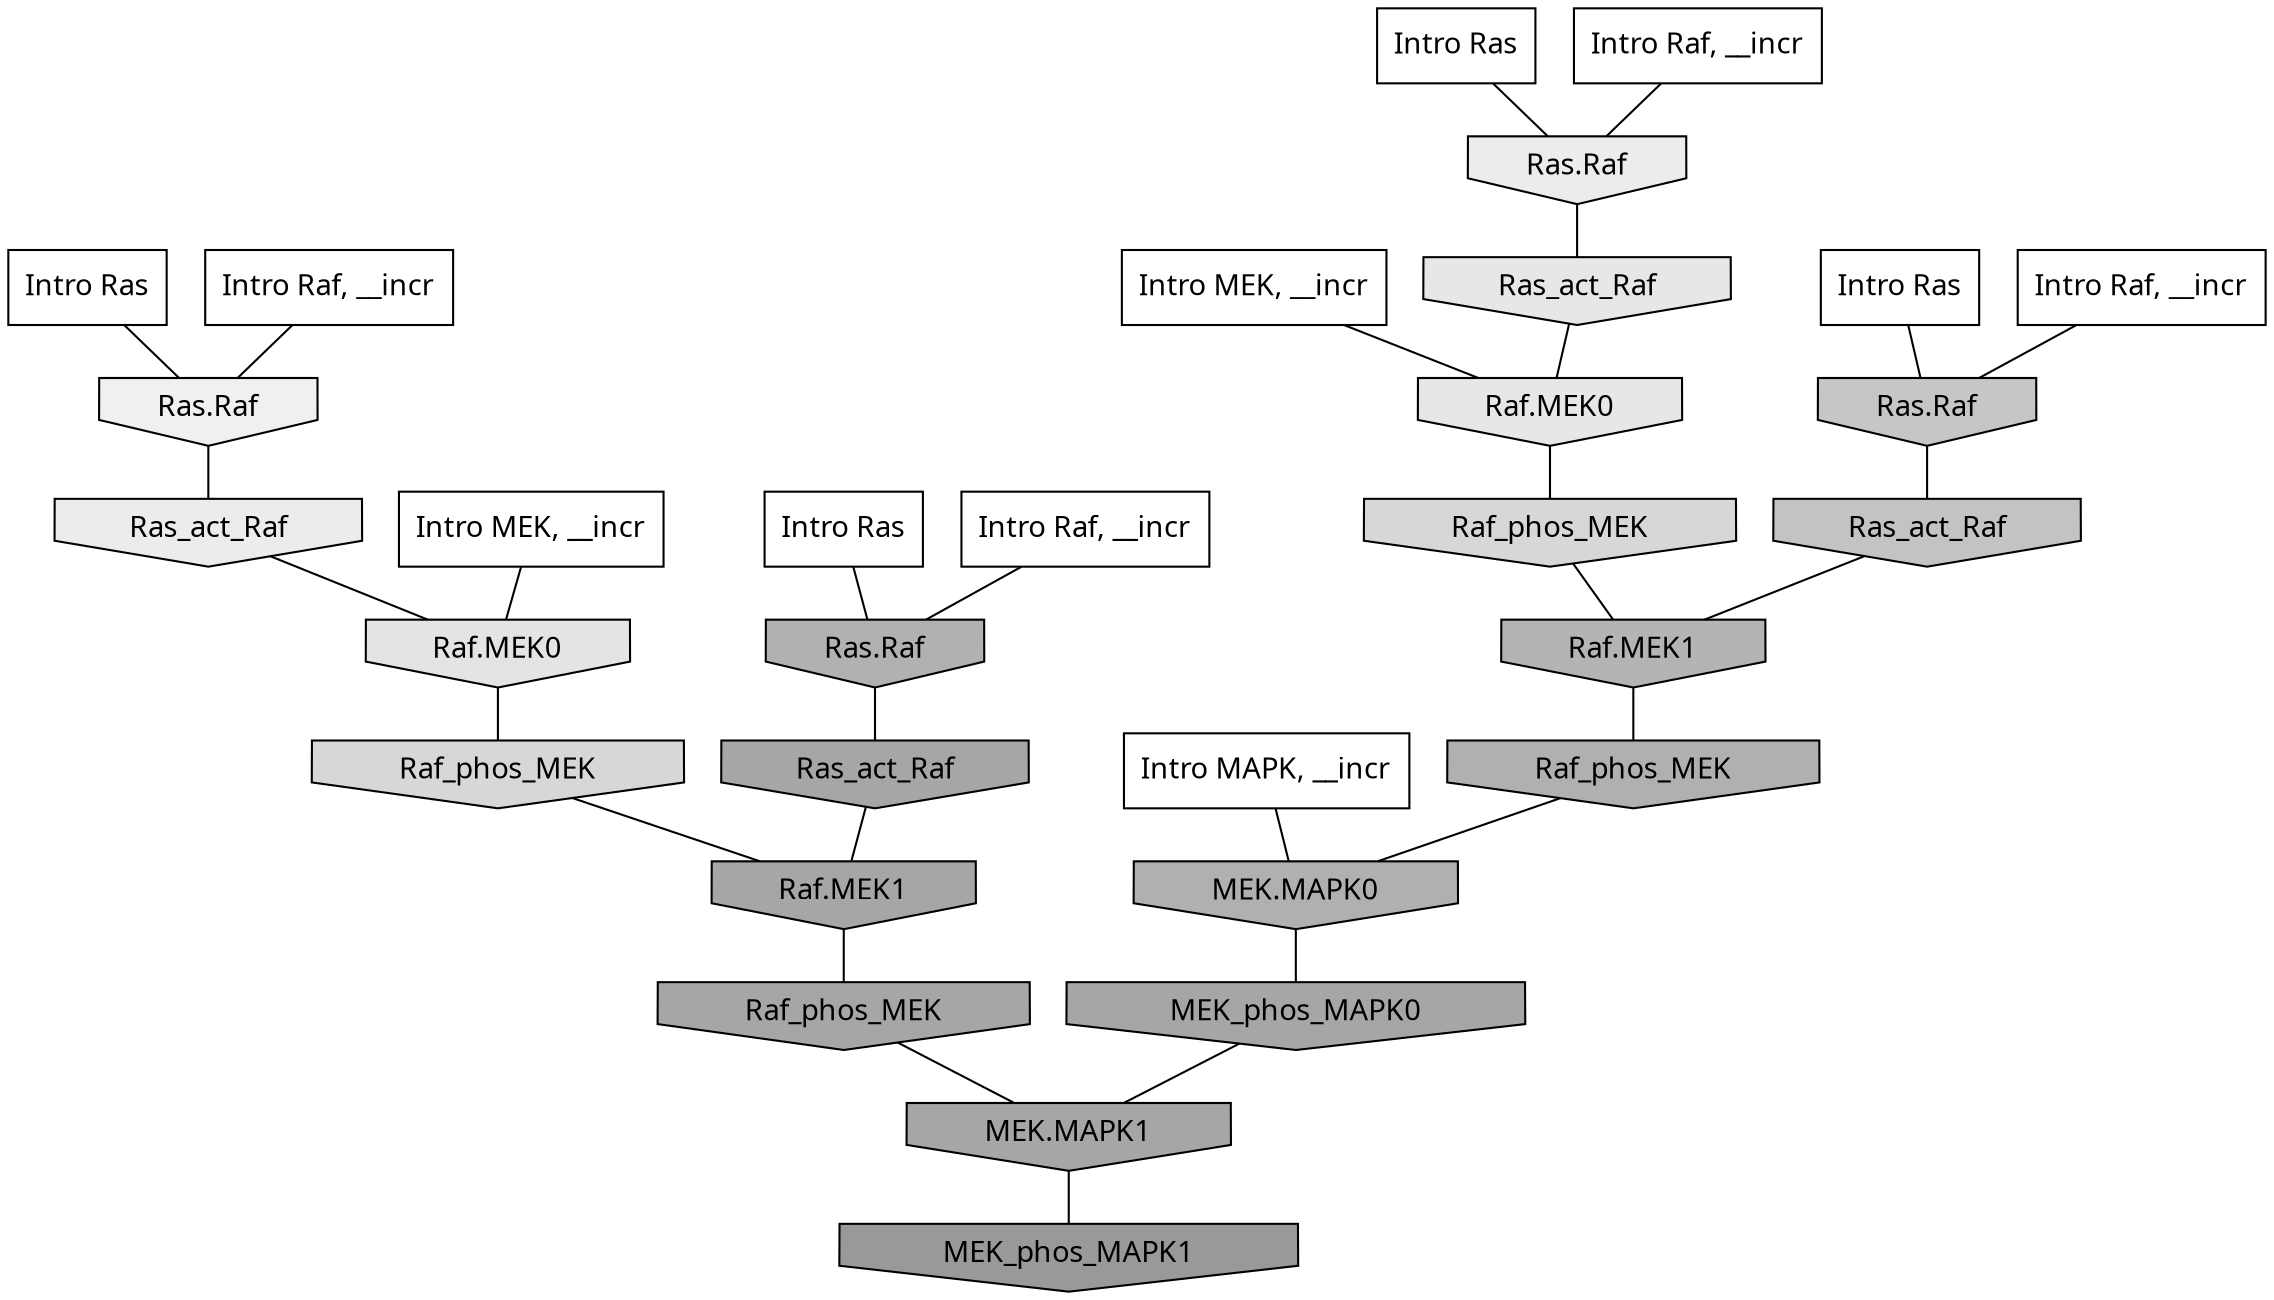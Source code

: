 digraph G{
  rankdir="TB";
  ranksep=0.30;
  node [fontname="CMU Serif"];
  edge [fontname="CMU Serif"];
  
  1 [label="Intro Ras", shape=rectangle, style=filled, fillcolor="0.000 0.000 1.000"]
  
  11 [label="Intro Ras", shape=rectangle, style=filled, fillcolor="0.000 0.000 1.000"]
  
  36 [label="Intro Ras", shape=rectangle, style=filled, fillcolor="0.000 0.000 1.000"]
  
  42 [label="Intro Ras", shape=rectangle, style=filled, fillcolor="0.000 0.000 1.000"]
  
  116 [label="Intro Raf, __incr", shape=rectangle, style=filled, fillcolor="0.000 0.000 1.000"]
  
  422 [label="Intro Raf, __incr", shape=rectangle, style=filled, fillcolor="0.000 0.000 1.000"]
  
  514 [label="Intro Raf, __incr", shape=rectangle, style=filled, fillcolor="0.000 0.000 1.000"]
  
  675 [label="Intro Raf, __incr", shape=rectangle, style=filled, fillcolor="0.000 0.000 1.000"]
  
  1604 [label="Intro MEK, __incr", shape=rectangle, style=filled, fillcolor="0.000 0.000 1.000"]
  
  1908 [label="Intro MEK, __incr", shape=rectangle, style=filled, fillcolor="0.000 0.000 1.000"]
  
  2112 [label="Intro MAPK, __incr", shape=rectangle, style=filled, fillcolor="0.000 0.000 1.000"]
  
  3860 [label="Ras.Raf", shape=invhouse, style=filled, fillcolor="0.000 0.000 0.938"]
  
  4089 [label="Ras_act_Raf", shape=invhouse, style=filled, fillcolor="0.000 0.000 0.924"]
  
  4095 [label="Ras.Raf", shape=invhouse, style=filled, fillcolor="0.000 0.000 0.924"]
  
  4350 [label="Ras_act_Raf", shape=invhouse, style=filled, fillcolor="0.000 0.000 0.906"]
  
  4354 [label="Raf.MEK0", shape=invhouse, style=filled, fillcolor="0.000 0.000 0.906"]
  
  4571 [label="Raf.MEK0", shape=invhouse, style=filled, fillcolor="0.000 0.000 0.892"]
  
  5484 [label="Raf_phos_MEK", shape=invhouse, style=filled, fillcolor="0.000 0.000 0.842"]
  
  5491 [label="Raf_phos_MEK", shape=invhouse, style=filled, fillcolor="0.000 0.000 0.842"]
  
  7010 [label="Ras.Raf", shape=invhouse, style=filled, fillcolor="0.000 0.000 0.776"]
  
  7386 [label="Ras_act_Raf", shape=invhouse, style=filled, fillcolor="0.000 0.000 0.765"]
  
  9484 [label="Raf.MEK1", shape=invhouse, style=filled, fillcolor="0.000 0.000 0.707"]
  
  10070 [label="Ras.Raf", shape=invhouse, style=filled, fillcolor="0.000 0.000 0.695"]
  
  10363 [label="Raf_phos_MEK", shape=invhouse, style=filled, fillcolor="0.000 0.000 0.690"]
  
  10367 [label="MEK.MAPK0", shape=invhouse, style=filled, fillcolor="0.000 0.000 0.690"]
  
  12481 [label="MEK_phos_MAPK0", shape=invhouse, style=filled, fillcolor="0.000 0.000 0.652"]
  
  12490 [label="Ras_act_Raf", shape=invhouse, style=filled, fillcolor="0.000 0.000 0.652"]
  
  12515 [label="Raf.MEK1", shape=invhouse, style=filled, fillcolor="0.000 0.000 0.652"]
  
  12603 [label="Raf_phos_MEK", shape=invhouse, style=filled, fillcolor="0.000 0.000 0.651"]
  
  12609 [label="MEK.MAPK1", shape=invhouse, style=filled, fillcolor="0.000 0.000 0.651"]
  
  16017 [label="MEK_phos_MAPK1", shape=invhouse, style=filled, fillcolor="0.000 0.000 0.600"]
  
  
  12609 -> 16017 [dir=none, color="0.000 0.000 0.000"] 
  12603 -> 12609 [dir=none, color="0.000 0.000 0.000"] 
  12515 -> 12603 [dir=none, color="0.000 0.000 0.000"] 
  12490 -> 12515 [dir=none, color="0.000 0.000 0.000"] 
  12481 -> 12609 [dir=none, color="0.000 0.000 0.000"] 
  10367 -> 12481 [dir=none, color="0.000 0.000 0.000"] 
  10363 -> 10367 [dir=none, color="0.000 0.000 0.000"] 
  10070 -> 12490 [dir=none, color="0.000 0.000 0.000"] 
  9484 -> 10363 [dir=none, color="0.000 0.000 0.000"] 
  7386 -> 9484 [dir=none, color="0.000 0.000 0.000"] 
  7010 -> 7386 [dir=none, color="0.000 0.000 0.000"] 
  5491 -> 9484 [dir=none, color="0.000 0.000 0.000"] 
  5484 -> 12515 [dir=none, color="0.000 0.000 0.000"] 
  4571 -> 5484 [dir=none, color="0.000 0.000 0.000"] 
  4354 -> 5491 [dir=none, color="0.000 0.000 0.000"] 
  4350 -> 4354 [dir=none, color="0.000 0.000 0.000"] 
  4095 -> 4350 [dir=none, color="0.000 0.000 0.000"] 
  4089 -> 4571 [dir=none, color="0.000 0.000 0.000"] 
  3860 -> 4089 [dir=none, color="0.000 0.000 0.000"] 
  2112 -> 10367 [dir=none, color="0.000 0.000 0.000"] 
  1908 -> 4571 [dir=none, color="0.000 0.000 0.000"] 
  1604 -> 4354 [dir=none, color="0.000 0.000 0.000"] 
  675 -> 7010 [dir=none, color="0.000 0.000 0.000"] 
  514 -> 3860 [dir=none, color="0.000 0.000 0.000"] 
  422 -> 4095 [dir=none, color="0.000 0.000 0.000"] 
  116 -> 10070 [dir=none, color="0.000 0.000 0.000"] 
  42 -> 10070 [dir=none, color="0.000 0.000 0.000"] 
  36 -> 4095 [dir=none, color="0.000 0.000 0.000"] 
  11 -> 7010 [dir=none, color="0.000 0.000 0.000"] 
  1 -> 3860 [dir=none, color="0.000 0.000 0.000"] 
  
  }
